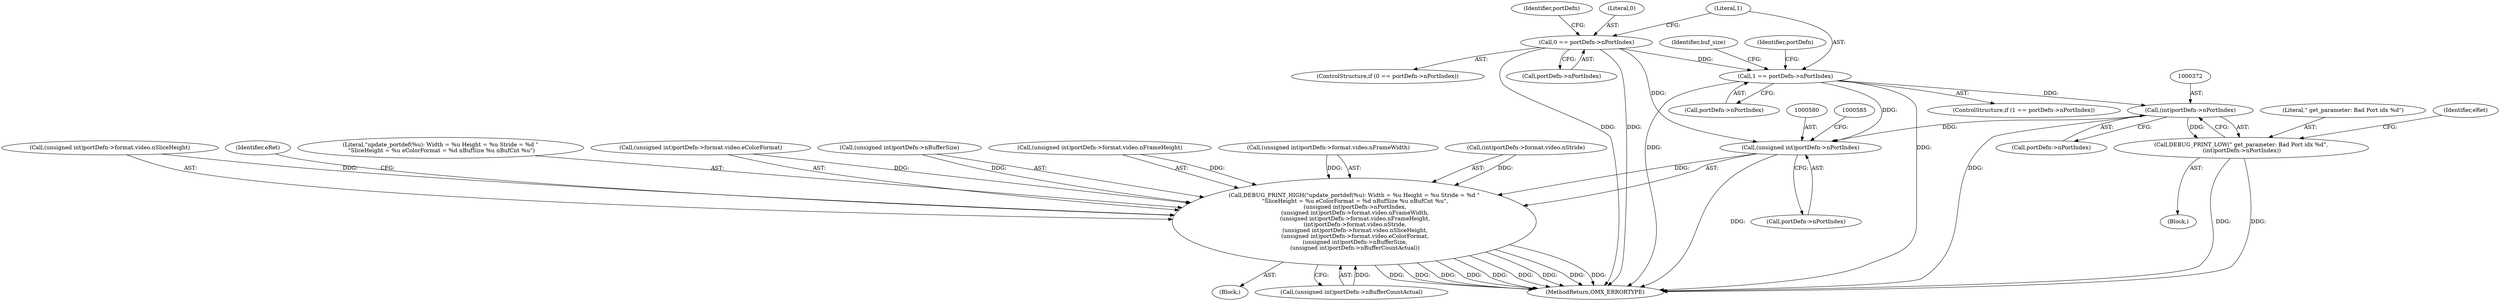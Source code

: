 digraph "0_Android_560ccdb509a7b86186fac0fce1b25bd9a3e6a6e8_3@pointer" {
"1000371" [label="(Call,(int)portDefn->nPortIndex)"];
"1000259" [label="(Call,1 == portDefn->nPortIndex)"];
"1000177" [label="(Call,0 == portDefn->nPortIndex)"];
"1000369" [label="(Call,DEBUG_PRINT_LOW(\" get_parameter: Bad Port idx %d\",\n (int)portDefn->nPortIndex))"];
"1000579" [label="(Call,(unsigned int)portDefn->nPortIndex)"];
"1000577" [label="(Call,DEBUG_PRINT_HIGH(\"update_portdef(%u): Width = %u Height = %u Stride = %d \"\n \"SliceHeight = %u eColorFormat = %d nBufSize %u nBufCnt %u\",\n (unsigned int)portDefn->nPortIndex,\n (unsigned int)portDefn->format.video.nFrameWidth,\n (unsigned int)portDefn->format.video.nFrameHeight,\n (int)portDefn->format.video.nStride,\n (unsigned int)portDefn->format.video.nSliceHeight,\n (unsigned int)portDefn->format.video.eColorFormat,\n (unsigned int)portDefn->nBufferSize,\n (unsigned int)portDefn->nBufferCountActual))"];
"1000177" [label="(Call,0 == portDefn->nPortIndex)"];
"1000373" [label="(Call,portDefn->nPortIndex)"];
"1000267" [label="(Identifier,buf_size)"];
"1000620" [label="(Call,(unsigned int)portDefn->format.video.eColorFormat)"];
"1000178" [label="(Literal,0)"];
"1000593" [label="(Call,(unsigned int)portDefn->format.video.nFrameHeight)"];
"1000369" [label="(Call,DEBUG_PRINT_LOW(\" get_parameter: Bad Port idx %d\",\n (int)portDefn->nPortIndex))"];
"1000577" [label="(Call,DEBUG_PRINT_HIGH(\"update_portdef(%u): Width = %u Height = %u Stride = %d \"\n \"SliceHeight = %u eColorFormat = %d nBufSize %u nBufCnt %u\",\n (unsigned int)portDefn->nPortIndex,\n (unsigned int)portDefn->format.video.nFrameWidth,\n (unsigned int)portDefn->format.video.nFrameHeight,\n (int)portDefn->format.video.nStride,\n (unsigned int)portDefn->format.video.nSliceHeight,\n (unsigned int)portDefn->format.video.eColorFormat,\n (unsigned int)portDefn->nBufferSize,\n (unsigned int)portDefn->nBufferCountActual))"];
"1000261" [label="(Call,portDefn->nPortIndex)"];
"1000602" [label="(Call,(int)portDefn->format.video.nStride)"];
"1000579" [label="(Call,(unsigned int)portDefn->nPortIndex)"];
"1000581" [label="(Call,portDefn->nPortIndex)"];
"1000629" [label="(Call,(unsigned int)portDefn->nBufferSize)"];
"1000260" [label="(Literal,1)"];
"1000370" [label="(Literal,\" get_parameter: Bad Port idx %d\")"];
"1000363" [label="(Block,)"];
"1000611" [label="(Call,(unsigned int)portDefn->format.video.nSliceHeight)"];
"1000176" [label="(ControlStructure,if (0 == portDefn->nPortIndex))"];
"1000584" [label="(Call,(unsigned int)portDefn->format.video.nFrameWidth)"];
"1000377" [label="(Identifier,eRet)"];
"1000371" [label="(Call,(int)portDefn->nPortIndex)"];
"1000641" [label="(MethodReturn,OMX_ERRORTYPE)"];
"1000366" [label="(Identifier,portDefn)"];
"1000103" [label="(Block,)"];
"1000640" [label="(Identifier,eRet)"];
"1000578" [label="(Literal,\"update_portdef(%u): Width = %u Height = %u Stride = %d \"\n \"SliceHeight = %u eColorFormat = %d nBufSize %u nBufCnt %u\")"];
"1000185" [label="(Identifier,portDefn)"];
"1000259" [label="(Call,1 == portDefn->nPortIndex)"];
"1000258" [label="(ControlStructure,if (1 == portDefn->nPortIndex))"];
"1000634" [label="(Call,(unsigned int)portDefn->nBufferCountActual)"];
"1000179" [label="(Call,portDefn->nPortIndex)"];
"1000371" -> "1000369"  [label="AST: "];
"1000371" -> "1000373"  [label="CFG: "];
"1000372" -> "1000371"  [label="AST: "];
"1000373" -> "1000371"  [label="AST: "];
"1000369" -> "1000371"  [label="CFG: "];
"1000371" -> "1000641"  [label="DDG: "];
"1000371" -> "1000369"  [label="DDG: "];
"1000259" -> "1000371"  [label="DDG: "];
"1000371" -> "1000579"  [label="DDG: "];
"1000259" -> "1000258"  [label="AST: "];
"1000259" -> "1000261"  [label="CFG: "];
"1000260" -> "1000259"  [label="AST: "];
"1000261" -> "1000259"  [label="AST: "];
"1000267" -> "1000259"  [label="CFG: "];
"1000366" -> "1000259"  [label="CFG: "];
"1000259" -> "1000641"  [label="DDG: "];
"1000259" -> "1000641"  [label="DDG: "];
"1000177" -> "1000259"  [label="DDG: "];
"1000259" -> "1000579"  [label="DDG: "];
"1000177" -> "1000176"  [label="AST: "];
"1000177" -> "1000179"  [label="CFG: "];
"1000178" -> "1000177"  [label="AST: "];
"1000179" -> "1000177"  [label="AST: "];
"1000185" -> "1000177"  [label="CFG: "];
"1000260" -> "1000177"  [label="CFG: "];
"1000177" -> "1000641"  [label="DDG: "];
"1000177" -> "1000641"  [label="DDG: "];
"1000177" -> "1000579"  [label="DDG: "];
"1000369" -> "1000363"  [label="AST: "];
"1000370" -> "1000369"  [label="AST: "];
"1000377" -> "1000369"  [label="CFG: "];
"1000369" -> "1000641"  [label="DDG: "];
"1000369" -> "1000641"  [label="DDG: "];
"1000579" -> "1000577"  [label="AST: "];
"1000579" -> "1000581"  [label="CFG: "];
"1000580" -> "1000579"  [label="AST: "];
"1000581" -> "1000579"  [label="AST: "];
"1000585" -> "1000579"  [label="CFG: "];
"1000579" -> "1000641"  [label="DDG: "];
"1000579" -> "1000577"  [label="DDG: "];
"1000577" -> "1000103"  [label="AST: "];
"1000577" -> "1000634"  [label="CFG: "];
"1000578" -> "1000577"  [label="AST: "];
"1000584" -> "1000577"  [label="AST: "];
"1000593" -> "1000577"  [label="AST: "];
"1000602" -> "1000577"  [label="AST: "];
"1000611" -> "1000577"  [label="AST: "];
"1000620" -> "1000577"  [label="AST: "];
"1000629" -> "1000577"  [label="AST: "];
"1000634" -> "1000577"  [label="AST: "];
"1000640" -> "1000577"  [label="CFG: "];
"1000577" -> "1000641"  [label="DDG: "];
"1000577" -> "1000641"  [label="DDG: "];
"1000577" -> "1000641"  [label="DDG: "];
"1000577" -> "1000641"  [label="DDG: "];
"1000577" -> "1000641"  [label="DDG: "];
"1000577" -> "1000641"  [label="DDG: "];
"1000577" -> "1000641"  [label="DDG: "];
"1000577" -> "1000641"  [label="DDG: "];
"1000577" -> "1000641"  [label="DDG: "];
"1000584" -> "1000577"  [label="DDG: "];
"1000593" -> "1000577"  [label="DDG: "];
"1000602" -> "1000577"  [label="DDG: "];
"1000611" -> "1000577"  [label="DDG: "];
"1000620" -> "1000577"  [label="DDG: "];
"1000629" -> "1000577"  [label="DDG: "];
"1000634" -> "1000577"  [label="DDG: "];
}
